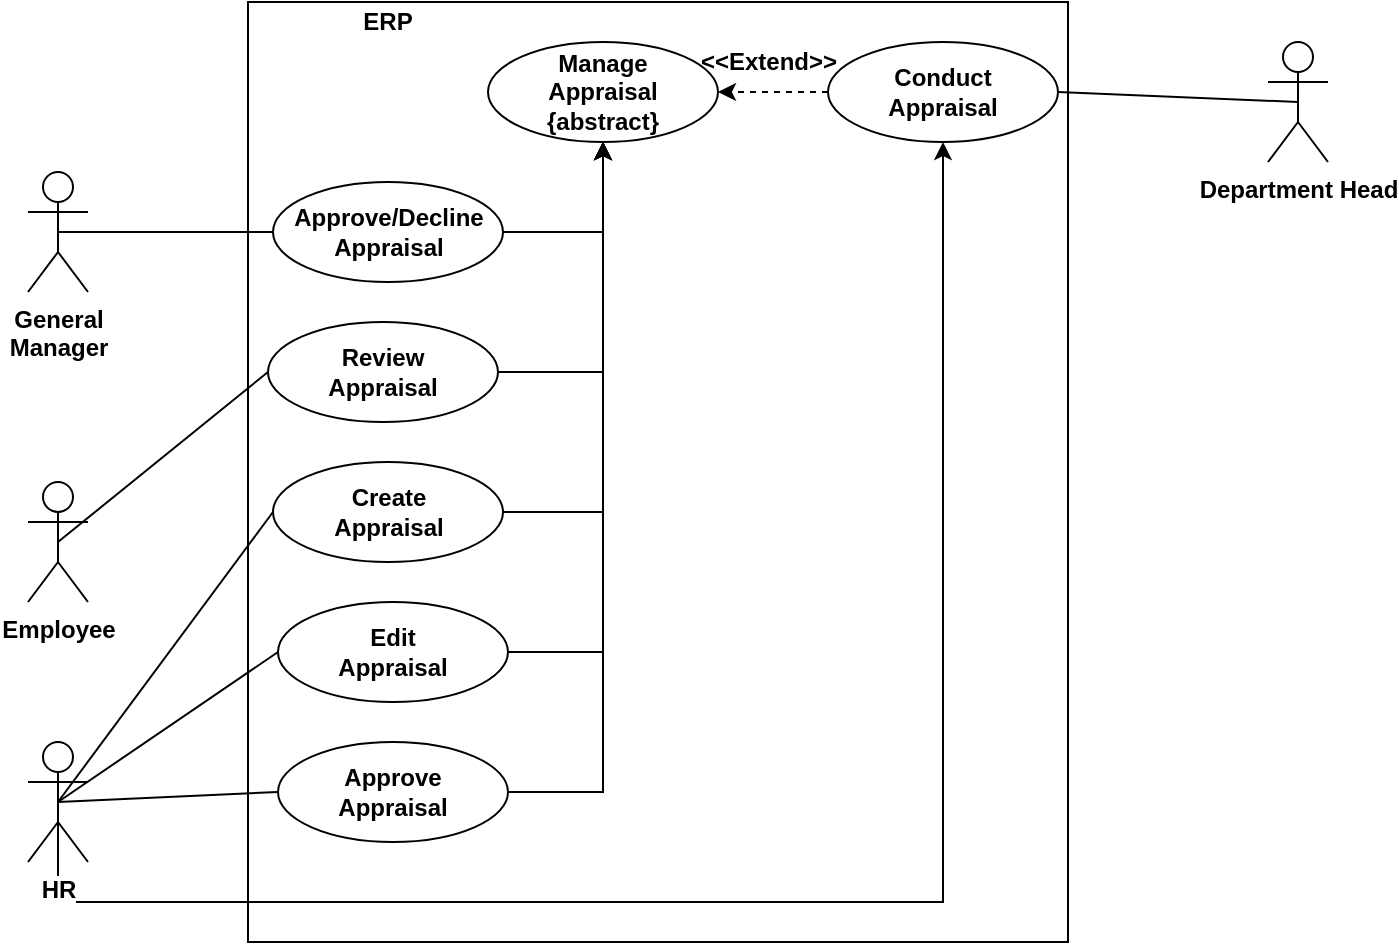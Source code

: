 <mxfile version="18.0.6" type="device"><diagram id="xjoRL2T_S3-iWTiEYwBP" name="Page-1"><mxGraphModel dx="1422" dy="998" grid="1" gridSize="10" guides="1" tooltips="1" connect="1" arrows="1" fold="1" page="1" pageScale="1" pageWidth="850" pageHeight="1100" math="0" shadow="0"><root><mxCell id="0"/><mxCell id="1" parent="0"/><mxCell id="VfX76ja2OfZyQJ0oX3Nl-1" value="Employee" style="shape=umlActor;verticalLabelPosition=bottom;labelBackgroundColor=#ffffff;verticalAlign=top;html=1;outlineConnect=0;fontStyle=1" parent="1" vertex="1"><mxGeometry x="190" y="580" width="30" height="60" as="geometry"/></mxCell><mxCell id="VfX76ja2OfZyQJ0oX3Nl-2" value="" style="rounded=0;whiteSpace=wrap;html=1;" parent="1" vertex="1"><mxGeometry x="300" y="340" width="410" height="470" as="geometry"/></mxCell><mxCell id="VfX76ja2OfZyQJ0oX3Nl-3" value="ERP" style="text;html=1;strokeColor=none;fillColor=none;align=center;verticalAlign=middle;whiteSpace=wrap;rounded=0;fontStyle=1" parent="1" vertex="1"><mxGeometry x="310" y="340" width="120" height="20" as="geometry"/></mxCell><mxCell id="VfX76ja2OfZyQJ0oX3Nl-4" value="Manage&lt;br&gt;Appraisal&lt;br&gt;{abstract}" style="ellipse;whiteSpace=wrap;html=1;fontStyle=1;align=center;horizontal=1;labelBackgroundColor=none;labelBorderColor=none;shadow=0;" parent="1" vertex="1"><mxGeometry x="420" y="360" width="115" height="50" as="geometry"/></mxCell><mxCell id="VfX76ja2OfZyQJ0oX3Nl-5" style="edgeStyle=orthogonalEdgeStyle;rounded=0;orthogonalLoop=1;jettySize=auto;html=1;exitX=1;exitY=0.5;exitDx=0;exitDy=0;entryX=0.5;entryY=1;entryDx=0;entryDy=0;" parent="1" source="VfX76ja2OfZyQJ0oX3Nl-6" target="VfX76ja2OfZyQJ0oX3Nl-4" edge="1"><mxGeometry relative="1" as="geometry"/></mxCell><mxCell id="VfX76ja2OfZyQJ0oX3Nl-6" value="Approve/Decline&lt;br&gt;Appraisal" style="ellipse;whiteSpace=wrap;html=1;fontStyle=1;align=center;horizontal=1;labelBackgroundColor=none;labelBorderColor=none;shadow=0;" parent="1" vertex="1"><mxGeometry x="312.5" y="430" width="115" height="50" as="geometry"/></mxCell><mxCell id="VfX76ja2OfZyQJ0oX3Nl-7" style="edgeStyle=orthogonalEdgeStyle;rounded=0;orthogonalLoop=1;jettySize=auto;html=1;exitX=1;exitY=0.5;exitDx=0;exitDy=0;entryX=0.5;entryY=1;entryDx=0;entryDy=0;" parent="1" source="VfX76ja2OfZyQJ0oX3Nl-8" target="VfX76ja2OfZyQJ0oX3Nl-4" edge="1"><mxGeometry relative="1" as="geometry"/></mxCell><mxCell id="VfX76ja2OfZyQJ0oX3Nl-8" value="Review&lt;br&gt;Appraisal" style="ellipse;whiteSpace=wrap;html=1;fontStyle=1;align=center;horizontal=1;labelBackgroundColor=none;labelBorderColor=none;shadow=0;" parent="1" vertex="1"><mxGeometry x="310" y="500" width="115" height="50" as="geometry"/></mxCell><mxCell id="VfX76ja2OfZyQJ0oX3Nl-9" value="" style="endArrow=none;html=1;entryX=0;entryY=0.5;entryDx=0;entryDy=0;exitX=0.5;exitY=0.5;exitDx=0;exitDy=0;exitPerimeter=0;" parent="1" source="VfX76ja2OfZyQJ0oX3Nl-10" target="VfX76ja2OfZyQJ0oX3Nl-6" edge="1"><mxGeometry width="50" height="50" relative="1" as="geometry"><mxPoint x="195" y="480" as="sourcePoint"/><mxPoint x="230" y="740" as="targetPoint"/></mxGeometry></mxCell><mxCell id="VfX76ja2OfZyQJ0oX3Nl-10" value="General&lt;br&gt;Manager" style="shape=umlActor;verticalLabelPosition=bottom;labelBackgroundColor=#ffffff;verticalAlign=top;html=1;outlineConnect=0;fontStyle=1" parent="1" vertex="1"><mxGeometry x="190" y="425" width="30" height="60" as="geometry"/></mxCell><mxCell id="VfX76ja2OfZyQJ0oX3Nl-11" style="edgeStyle=none;orthogonalLoop=1;jettySize=auto;html=1;exitX=0.5;exitY=0.5;exitDx=0;exitDy=0;exitPerimeter=0;entryX=0;entryY=0.5;entryDx=0;entryDy=0;endArrow=none;" parent="1" source="VfX76ja2OfZyQJ0oX3Nl-1" target="VfX76ja2OfZyQJ0oX3Nl-8" edge="1"><mxGeometry relative="1" as="geometry"><mxPoint x="205" y="430" as="sourcePoint"/><mxPoint x="320.0" y="535" as="targetPoint"/></mxGeometry></mxCell><mxCell id="VfX76ja2OfZyQJ0oX3Nl-82" style="edgeStyle=orthogonalEdgeStyle;rounded=0;orthogonalLoop=1;jettySize=auto;html=1;exitX=0.5;exitY=0.5;exitDx=0;exitDy=0;exitPerimeter=0;entryX=0.5;entryY=1;entryDx=0;entryDy=0;" parent="1" source="VfX76ja2OfZyQJ0oX3Nl-12" target="VfX76ja2OfZyQJ0oX3Nl-20" edge="1"><mxGeometry relative="1" as="geometry"><Array as="points"><mxPoint x="205" y="790"/><mxPoint x="648" y="790"/></Array></mxGeometry></mxCell><mxCell id="VfX76ja2OfZyQJ0oX3Nl-12" value="HR" style="shape=umlActor;verticalLabelPosition=bottom;labelBackgroundColor=#ffffff;verticalAlign=top;html=1;outlineConnect=0;fontStyle=1" parent="1" vertex="1"><mxGeometry x="190" y="710" width="30" height="60" as="geometry"/></mxCell><mxCell id="VfX76ja2OfZyQJ0oX3Nl-13" style="edgeStyle=none;orthogonalLoop=1;jettySize=auto;html=1;exitX=0.5;exitY=0.5;exitDx=0;exitDy=0;exitPerimeter=0;entryX=0;entryY=0.5;entryDx=0;entryDy=0;endArrow=none;" parent="1" source="VfX76ja2OfZyQJ0oX3Nl-12" target="VfX76ja2OfZyQJ0oX3Nl-14" edge="1"><mxGeometry relative="1" as="geometry"><mxPoint x="205" y="580" as="sourcePoint"/><mxPoint x="320" y="535" as="targetPoint"/></mxGeometry></mxCell><mxCell id="nk1GL6UjtiSoMLN6WNev-1" style="edgeStyle=orthogonalEdgeStyle;rounded=0;orthogonalLoop=1;jettySize=auto;html=1;exitX=1;exitY=0.5;exitDx=0;exitDy=0;entryX=0.5;entryY=1;entryDx=0;entryDy=0;" parent="1" source="VfX76ja2OfZyQJ0oX3Nl-14" target="VfX76ja2OfZyQJ0oX3Nl-4" edge="1"><mxGeometry relative="1" as="geometry"/></mxCell><mxCell id="VfX76ja2OfZyQJ0oX3Nl-14" value="Create&lt;br&gt;Appraisal" style="ellipse;whiteSpace=wrap;html=1;fontStyle=1;align=center;horizontal=1;labelBackgroundColor=none;labelBorderColor=none;shadow=0;" parent="1" vertex="1"><mxGeometry x="312.5" y="570" width="115" height="50" as="geometry"/></mxCell><mxCell id="nk1GL6UjtiSoMLN6WNev-2" style="edgeStyle=orthogonalEdgeStyle;rounded=0;orthogonalLoop=1;jettySize=auto;html=1;exitX=1;exitY=0.5;exitDx=0;exitDy=0;entryX=0.5;entryY=1;entryDx=0;entryDy=0;" parent="1" source="VfX76ja2OfZyQJ0oX3Nl-15" target="VfX76ja2OfZyQJ0oX3Nl-4" edge="1"><mxGeometry relative="1" as="geometry"><mxPoint x="130" y="280" as="targetPoint"/></mxGeometry></mxCell><mxCell id="VfX76ja2OfZyQJ0oX3Nl-15" value="Edit&lt;br&gt;Appraisal" style="ellipse;whiteSpace=wrap;html=1;fontStyle=1;align=center;horizontal=1;labelBackgroundColor=none;labelBorderColor=none;shadow=0;" parent="1" vertex="1"><mxGeometry x="315" y="640" width="115" height="50" as="geometry"/></mxCell><mxCell id="nk1GL6UjtiSoMLN6WNev-3" style="edgeStyle=orthogonalEdgeStyle;rounded=0;orthogonalLoop=1;jettySize=auto;html=1;exitX=1;exitY=0.5;exitDx=0;exitDy=0;entryX=0.5;entryY=1;entryDx=0;entryDy=0;" parent="1" source="VfX76ja2OfZyQJ0oX3Nl-16" target="VfX76ja2OfZyQJ0oX3Nl-4" edge="1"><mxGeometry relative="1" as="geometry"/></mxCell><mxCell id="VfX76ja2OfZyQJ0oX3Nl-16" value="Approve&lt;br&gt;Appraisal" style="ellipse;whiteSpace=wrap;html=1;fontStyle=1;align=center;horizontal=1;labelBackgroundColor=none;labelBorderColor=none;shadow=0;" parent="1" vertex="1"><mxGeometry x="315" y="710" width="115" height="50" as="geometry"/></mxCell><mxCell id="VfX76ja2OfZyQJ0oX3Nl-17" style="edgeStyle=none;orthogonalLoop=1;jettySize=auto;html=1;exitX=0.5;exitY=0.5;exitDx=0;exitDy=0;exitPerimeter=0;entryX=0;entryY=0.5;entryDx=0;entryDy=0;endArrow=none;" parent="1" source="VfX76ja2OfZyQJ0oX3Nl-12" target="VfX76ja2OfZyQJ0oX3Nl-15" edge="1"><mxGeometry relative="1" as="geometry"><mxPoint x="215" y="750" as="sourcePoint"/><mxPoint x="322.5" y="605" as="targetPoint"/></mxGeometry></mxCell><mxCell id="VfX76ja2OfZyQJ0oX3Nl-18" style="edgeStyle=none;orthogonalLoop=1;jettySize=auto;html=1;exitX=0.5;exitY=0.5;exitDx=0;exitDy=0;exitPerimeter=0;entryX=0;entryY=0.5;entryDx=0;entryDy=0;endArrow=none;" parent="1" source="VfX76ja2OfZyQJ0oX3Nl-12" target="VfX76ja2OfZyQJ0oX3Nl-16" edge="1"><mxGeometry relative="1" as="geometry"><mxPoint x="215" y="750" as="sourcePoint"/><mxPoint x="325" y="675" as="targetPoint"/></mxGeometry></mxCell><mxCell id="VfX76ja2OfZyQJ0oX3Nl-20" value="Conduct&lt;br&gt;Appraisal" style="ellipse;whiteSpace=wrap;html=1;fontStyle=1;align=center;horizontal=1;labelBackgroundColor=none;labelBorderColor=none;shadow=0;" parent="1" vertex="1"><mxGeometry x="590" y="360" width="115" height="50" as="geometry"/></mxCell><mxCell id="VfX76ja2OfZyQJ0oX3Nl-81" value="&amp;lt;&amp;lt;Extend&amp;gt;&amp;gt;" style="html=1;verticalAlign=middle;fontSize=12;fontStyle=1;fillColor=#ffffff;labelBackgroundColor=none;labelBorderColor=none;dashed=1;entryX=1;entryY=0.5;entryDx=0;entryDy=0;exitX=0;exitY=0.5;exitDx=0;exitDy=0;" parent="1" source="VfX76ja2OfZyQJ0oX3Nl-20" target="VfX76ja2OfZyQJ0oX3Nl-4" edge="1"><mxGeometry x="0.091" y="-15" relative="1" as="geometry"><mxPoint x="870" y="720" as="sourcePoint"/><mxPoint x="1135" y="1225" as="targetPoint"/><Array as="points"/><mxPoint as="offset"/></mxGeometry></mxCell><mxCell id="zVWlzpzShkCZq73We45M-1" value="Department Head" style="shape=umlActor;verticalLabelPosition=bottom;labelBackgroundColor=#ffffff;verticalAlign=top;html=1;outlineConnect=0;fontStyle=1" vertex="1" parent="1"><mxGeometry x="810" y="360" width="30" height="60" as="geometry"/></mxCell><mxCell id="zVWlzpzShkCZq73We45M-2" style="edgeStyle=none;orthogonalLoop=1;jettySize=auto;html=1;exitX=0.5;exitY=0.5;exitDx=0;exitDy=0;exitPerimeter=0;entryX=1;entryY=0.5;entryDx=0;entryDy=0;endArrow=none;" edge="1" parent="1" source="zVWlzpzShkCZq73We45M-1" target="VfX76ja2OfZyQJ0oX3Nl-20"><mxGeometry relative="1" as="geometry"><mxPoint x="215" y="750" as="sourcePoint"/><mxPoint x="325" y="675" as="targetPoint"/></mxGeometry></mxCell></root></mxGraphModel></diagram></mxfile>